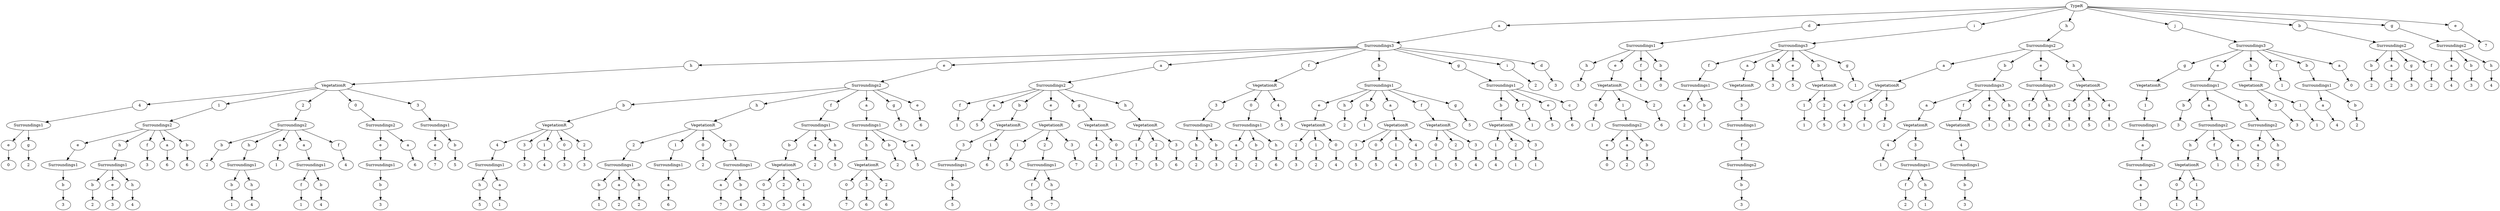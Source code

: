 // Decision Tree
digraph {
	root [label=TypeR]
	0.8932083009392452 [label=a]
	root -> 0.8932083009392452
	0.006617788697997229 [label=Surroundings3]
	0.8932083009392452 -> 0.006617788697997229
	0.25088798678830115 [label=d]
	root -> 0.25088798678830115
	0.6946678820086548 [label=Surroundings1]
	0.25088798678830115 -> 0.6946678820086548
	0.004736695402548063 [label=i]
	root -> 0.004736695402548063
	0.40614562993817926 [label=Surroundings3]
	0.004736695402548063 -> 0.40614562993817926
	0.036312869148275806 [label=h]
	root -> 0.036312869148275806
	0.41493392559196673 [label=Surroundings2]
	0.036312869148275806 -> 0.41493392559196673
	0.9506345859295724 [label=j]
	root -> 0.9506345859295724
	0.5369297224365537 [label=Surroundings3]
	0.9506345859295724 -> 0.5369297224365537
	0.2224667246285308 [label=b]
	root -> 0.2224667246285308
	0.5458796509866479 [label=Surroundings2]
	0.2224667246285308 -> 0.5458796509866479
	0.7232471515770076 [label=g]
	root -> 0.7232471515770076
	0.7829468932925876 [label=Surroundings2]
	0.7232471515770076 -> 0.7829468932925876
	0.3756350675185801 [label=e]
	root -> 0.3756350675185801
	0.19824369089071314 [label=7]
	0.3756350675185801 -> 0.19824369089071314
	0.006617788697997229 [label=Surroundings3]
	0.12127732216791398 [label=h]
	0.006617788697997229 -> 0.12127732216791398
	0.8229386339611682 [label=VegetationR]
	0.12127732216791398 -> 0.8229386339611682
	0.7427684862386933 [label=e]
	0.006617788697997229 -> 0.7427684862386933
	0.09344672488640116 [label=Surroundings2]
	0.7427684862386933 -> 0.09344672488640116
	0.20974594198372487 [label=a]
	0.006617788697997229 -> 0.20974594198372487
	0.8702581473109275 [label=Surroundings2]
	0.20974594198372487 -> 0.8702581473109275
	0.4449130150760805 [label=f]
	0.006617788697997229 -> 0.4449130150760805
	0.3399956211362758 [label=VegetationR]
	0.4449130150760805 -> 0.3399956211362758
	0.6372592635470593 [label=b]
	0.006617788697997229 -> 0.6372592635470593
	0.909272789396136 [label=Surroundings1]
	0.6372592635470593 -> 0.909272789396136
	0.35421865038159117 [label=g]
	0.006617788697997229 -> 0.35421865038159117
	0.2843452870026385 [label=Surroundings1]
	0.35421865038159117 -> 0.2843452870026385
	0.7768558091620736 [label=i]
	0.006617788697997229 -> 0.7768558091620736
	0.5635252446876873 [label=2]
	0.7768558091620736 -> 0.5635252446876873
	0.20597254814208654 [label=d]
	0.006617788697997229 -> 0.20597254814208654
	0.008518265050148077 [label=3]
	0.20597254814208654 -> 0.008518265050148077
	0.6946678820086548 [label=Surroundings1]
	0.22152598660750433 [label=h]
	0.6946678820086548 -> 0.22152598660750433
	0.8204014528107626 [label=3]
	0.22152598660750433 -> 0.8204014528107626
	0.7708632983429783 [label=e]
	0.6946678820086548 -> 0.7708632983429783
	0.5586218777296394 [label=VegetationR]
	0.7708632983429783 -> 0.5586218777296394
	0.4583061586382692 [label=f]
	0.6946678820086548 -> 0.4583061586382692
	0.9050714901071624 [label=1]
	0.4583061586382692 -> 0.9050714901071624
	0.5330920431140651 [label=b]
	0.6946678820086548 -> 0.5330920431140651
	0.7663082114224463 [label=0]
	0.5330920431140651 -> 0.7663082114224463
	0.40614562993817926 [label=Surroundings3]
	0.5039853410828553 [label=f]
	0.40614562993817926 -> 0.5039853410828553
	0.06834741674465095 [label=Surroundings1]
	0.5039853410828553 -> 0.06834741674465095
	0.5075504903134054 [label=a]
	0.40614562993817926 -> 0.5075504903134054
	0.9915053636652187 [label=VegetationR]
	0.5075504903134054 -> 0.9915053636652187
	0.6571361392200878 [label=h]
	0.40614562993817926 -> 0.6571361392200878
	0.32998995106903684 [label=3]
	0.6571361392200878 -> 0.32998995106903684
	0.528755362082884 [label=e]
	0.40614562993817926 -> 0.528755362082884
	0.7477620090625516 [label=5]
	0.528755362082884 -> 0.7477620090625516
	0.7361788863894481 [label=b]
	0.40614562993817926 -> 0.7361788863894481
	0.18150566758076536 [label=VegetationR]
	0.7361788863894481 -> 0.18150566758076536
	0.6396709731554242 [label=g]
	0.40614562993817926 -> 0.6396709731554242
	0.24824095556103198 [label=1]
	0.6396709731554242 -> 0.24824095556103198
	0.41493392559196673 [label=Surroundings2]
	0.22146315035025976 [label=a]
	0.41493392559196673 -> 0.22146315035025976
	0.36911164461206214 [label=VegetationR]
	0.22146315035025976 -> 0.36911164461206214
	0.055464414893743874 [label=b]
	0.41493392559196673 -> 0.055464414893743874
	0.9202989658754981 [label=Surroundings3]
	0.055464414893743874 -> 0.9202989658754981
	0.3451740103242883 [label=e]
	0.41493392559196673 -> 0.3451740103242883
	0.358105582518645 [label=Surroundings3]
	0.3451740103242883 -> 0.358105582518645
	0.40852349125967824 [label=h]
	0.41493392559196673 -> 0.40852349125967824
	0.448257577024761 [label=VegetationR]
	0.40852349125967824 -> 0.448257577024761
	0.5369297224365537 [label=Surroundings3]
	0.7455199738680144 [label=g]
	0.5369297224365537 -> 0.7455199738680144
	0.1725471150522938 [label=VegetationR]
	0.7455199738680144 -> 0.1725471150522938
	0.11427201057400949 [label=e]
	0.5369297224365537 -> 0.11427201057400949
	0.9510821225110528 [label=Surroundings1]
	0.11427201057400949 -> 0.9510821225110528
	0.313794391822823 [label=h]
	0.5369297224365537 -> 0.313794391822823
	0.21144509846402837 [label=VegetationR]
	0.313794391822823 -> 0.21144509846402837
	0.8825747998793785 [label=f]
	0.5369297224365537 -> 0.8825747998793785
	0.846565915261078 [label=1]
	0.8825747998793785 -> 0.846565915261078
	0.5549142547873732 [label=b]
	0.5369297224365537 -> 0.5549142547873732
	0.5301691062422906 [label=Surroundings1]
	0.5549142547873732 -> 0.5301691062422906
	0.8346512280715891 [label=a]
	0.5369297224365537 -> 0.8346512280715891
	0.5361339228561051 [label=0]
	0.8346512280715891 -> 0.5361339228561051
	0.5458796509866479 [label=Surroundings2]
	0.0361197270106256 [label=b]
	0.5458796509866479 -> 0.0361197270106256
	0.7676844337863462 [label=2]
	0.0361197270106256 -> 0.7676844337863462
	0.026702560089045257 [label=a]
	0.5458796509866479 -> 0.026702560089045257
	0.33991104654156523 [label=2]
	0.026702560089045257 -> 0.33991104654156523
	0.6399485350163473 [label=g]
	0.5458796509866479 -> 0.6399485350163473
	0.3809747847755536 [label=3]
	0.6399485350163473 -> 0.3809747847755536
	0.97663485134741 [label=f]
	0.5458796509866479 -> 0.97663485134741
	0.0021812382001094033 [label=2]
	0.97663485134741 -> 0.0021812382001094033
	0.7829468932925876 [label=Surroundings2]
	0.3174210111197674 [label=a]
	0.7829468932925876 -> 0.3174210111197674
	0.7063099431668041 [label=4]
	0.3174210111197674 -> 0.7063099431668041
	0.268185475064348 [label=b]
	0.7829468932925876 -> 0.268185475064348
	0.397399392784459 [label=3]
	0.268185475064348 -> 0.397399392784459
	0.6026030273683245 [label=h]
	0.7829468932925876 -> 0.6026030273683245
	0.9645078991491668 [label=4]
	0.6026030273683245 -> 0.9645078991491668
	0.8229386339611682 [label=VegetationR]
	0.038219609433669866 [label=4]
	0.8229386339611682 -> 0.038219609433669866
	0.593463559185112 [label=Surroundings1]
	0.038219609433669866 -> 0.593463559185112
	0.918557238710775 [label=1]
	0.8229386339611682 -> 0.918557238710775
	0.37898984015064163 [label=Surroundings2]
	0.918557238710775 -> 0.37898984015064163
	0.11963453067298435 [label=2]
	0.8229386339611682 -> 0.11963453067298435
	0.2828926522118662 [label=Surroundings2]
	0.11963453067298435 -> 0.2828926522118662
	0.626924570500211 [label=0]
	0.8229386339611682 -> 0.626924570500211
	0.6894616375352278 [label=Surroundings2]
	0.626924570500211 -> 0.6894616375352278
	0.7734950784763327 [label=3]
	0.8229386339611682 -> 0.7734950784763327
	0.47093558265164037 [label=Surroundings1]
	0.7734950784763327 -> 0.47093558265164037
	0.09344672488640116 [label=Surroundings2]
	0.27348343371555917 [label=b]
	0.09344672488640116 -> 0.27348343371555917
	0.8034682338693296 [label=VegetationR]
	0.27348343371555917 -> 0.8034682338693296
	0.7407858378232723 [label=h]
	0.09344672488640116 -> 0.7407858378232723
	0.5710111432629182 [label=VegetationR]
	0.7407858378232723 -> 0.5710111432629182
	0.5083347225902863 [label=f]
	0.09344672488640116 -> 0.5083347225902863
	0.8148687071577241 [label=Surroundings1]
	0.5083347225902863 -> 0.8148687071577241
	0.9304863088200885 [label=a]
	0.09344672488640116 -> 0.9304863088200885
	0.9388817468924039 [label=Surroundings1]
	0.9304863088200885 -> 0.9388817468924039
	0.49681572888067027 [label=g]
	0.09344672488640116 -> 0.49681572888067027
	0.8792722276655973 [label=5]
	0.49681572888067027 -> 0.8792722276655973
	0.00904236657568569 [label=e]
	0.09344672488640116 -> 0.00904236657568569
	0.2841843159628712 [label=6]
	0.00904236657568569 -> 0.2841843159628712
	0.8702581473109275 [label=Surroundings2]
	0.1889369878910644 [label=f]
	0.8702581473109275 -> 0.1889369878910644
	0.4871983957881961 [label=1]
	0.1889369878910644 -> 0.4871983957881961
	0.12839254126011201 [label=a]
	0.8702581473109275 -> 0.12839254126011201
	0.1888384567795247 [label=5]
	0.12839254126011201 -> 0.1888384567795247
	0.9233336055873624 [label=b]
	0.8702581473109275 -> 0.9233336055873624
	0.6921067208247231 [label=VegetationR]
	0.9233336055873624 -> 0.6921067208247231
	0.16410089400855998 [label=e]
	0.8702581473109275 -> 0.16410089400855998
	0.8762471907259285 [label=VegetationR]
	0.16410089400855998 -> 0.8762471907259285
	0.6991065401445515 [label=g]
	0.8702581473109275 -> 0.6991065401445515
	0.669360786759651 [label=VegetationR]
	0.6991065401445515 -> 0.669360786759651
	0.7480658285066049 [label=h]
	0.8702581473109275 -> 0.7480658285066049
	0.63485463020118 [label=VegetationR]
	0.7480658285066049 -> 0.63485463020118
	0.3399956211362758 [label=VegetationR]
	0.38363456808418694 [label=3]
	0.3399956211362758 -> 0.38363456808418694
	0.3863150999211665 [label=Surroundings2]
	0.38363456808418694 -> 0.3863150999211665
	0.054491600788736494 [label=0]
	0.3399956211362758 -> 0.054491600788736494
	0.9026128323526629 [label=Surroundings1]
	0.054491600788736494 -> 0.9026128323526629
	0.4986277484304499 [label=4]
	0.3399956211362758 -> 0.4986277484304499
	0.5959621585968895 [label=5]
	0.4986277484304499 -> 0.5959621585968895
	0.909272789396136 [label=Surroundings1]
	0.061337394604796924 [label=e]
	0.909272789396136 -> 0.061337394604796924
	0.01180323030261976 [label=VegetationR]
	0.061337394604796924 -> 0.01180323030261976
	0.7885116317927297 [label=h]
	0.909272789396136 -> 0.7885116317927297
	0.4896418973969524 [label=2]
	0.7885116317927297 -> 0.4896418973969524
	0.49163887081344304 [label=b]
	0.909272789396136 -> 0.49163887081344304
	0.7672456999168352 [label=1]
	0.49163887081344304 -> 0.7672456999168352
	0.9655340958689036 [label=a]
	0.909272789396136 -> 0.9655340958689036
	0.9835441874876191 [label=VegetationR]
	0.9655340958689036 -> 0.9835441874876191
	0.3500718472114469 [label=f]
	0.909272789396136 -> 0.3500718472114469
	0.5898438021657393 [label=VegetationR]
	0.3500718472114469 -> 0.5898438021657393
	0.23887551435337495 [label=g]
	0.909272789396136 -> 0.23887551435337495
	0.9344480110153462 [label=5]
	0.23887551435337495 -> 0.9344480110153462
	0.2843452870026385 [label=Surroundings1]
	0.34044426187460686 [label=b]
	0.2843452870026385 -> 0.34044426187460686
	0.7096010007160047 [label=VegetationR]
	0.34044426187460686 -> 0.7096010007160047
	0.7779804956548946 [label=f]
	0.2843452870026385 -> 0.7779804956548946
	0.04901340644448915 [label=1]
	0.7779804956548946 -> 0.04901340644448915
	0.5357953031966611 [label=e]
	0.2843452870026385 -> 0.5357953031966611
	0.8212451371466059 [label=5]
	0.5357953031966611 -> 0.8212451371466059
	0.5962770613650861 [label=c]
	0.2843452870026385 -> 0.5962770613650861
	0.7718025875069082 [label=6]
	0.5962770613650861 -> 0.7718025875069082
	0.5586218777296394 [label=VegetationR]
	0.6293287180335114 [label=0]
	0.5586218777296394 -> 0.6293287180335114
	0.4350727432487873 [label=1]
	0.6293287180335114 -> 0.4350727432487873
	0.3208295191803616 [label=1]
	0.5586218777296394 -> 0.3208295191803616
	0.5922373069149236 [label=Surroundings2]
	0.3208295191803616 -> 0.5922373069149236
	0.6769570614684729 [label=2]
	0.5586218777296394 -> 0.6769570614684729
	0.7882835698808088 [label=6]
	0.6769570614684729 -> 0.7882835698808088
	0.06834741674465095 [label=Surroundings1]
	0.8159490850230914 [label=a]
	0.06834741674465095 -> 0.8159490850230914
	0.8061935735118405 [label=2]
	0.8159490850230914 -> 0.8061935735118405
	0.6047987423295124 [label=b]
	0.06834741674465095 -> 0.6047987423295124
	0.058335702966581415 [label=1]
	0.6047987423295124 -> 0.058335702966581415
	0.9915053636652187 [label=VegetationR]
	0.04950286214038402 [label=3]
	0.9915053636652187 -> 0.04950286214038402
	0.8589822928957267 [label=Surroundings1]
	0.04950286214038402 -> 0.8589822928957267
	0.18150566758076536 [label=VegetationR]
	0.07703968089000401 [label=1]
	0.18150566758076536 -> 0.07703968089000401
	0.7493471428551555 [label=1]
	0.07703968089000401 -> 0.7493471428551555
	0.6598513566219766 [label=2]
	0.18150566758076536 -> 0.6598513566219766
	0.5610309425827186 [label=5]
	0.6598513566219766 -> 0.5610309425827186
	0.36911164461206214 [label=VegetationR]
	0.34182416061968346 [label=4]
	0.36911164461206214 -> 0.34182416061968346
	0.7991140710654249 [label=3]
	0.34182416061968346 -> 0.7991140710654249
	0.7105604046445326 [label=1]
	0.36911164461206214 -> 0.7105604046445326
	0.2665835087395394 [label=1]
	0.7105604046445326 -> 0.2665835087395394
	0.8366779162488951 [label=3]
	0.36911164461206214 -> 0.8366779162488951
	0.8984390335619086 [label=2]
	0.8366779162488951 -> 0.8984390335619086
	0.9202989658754981 [label=Surroundings3]
	0.5977555630849906 [label=a]
	0.9202989658754981 -> 0.5977555630849906
	0.4403037639694709 [label=VegetationR]
	0.5977555630849906 -> 0.4403037639694709
	0.12976113444705717 [label=f]
	0.9202989658754981 -> 0.12976113444705717
	0.838618402445597 [label=VegetationR]
	0.12976113444705717 -> 0.838618402445597
	0.9234978724434265 [label=e]
	0.9202989658754981 -> 0.9234978724434265
	0.42094871573387627 [label=1]
	0.9234978724434265 -> 0.42094871573387627
	0.19033008684262498 [label=h]
	0.9202989658754981 -> 0.19033008684262498
	0.7393226489400782 [label=1]
	0.19033008684262498 -> 0.7393226489400782
	0.358105582518645 [label=Surroundings3]
	0.5282142253281743 [label=f]
	0.358105582518645 -> 0.5282142253281743
	0.007685794093898024 [label=4]
	0.5282142253281743 -> 0.007685794093898024
	0.9710920362714682 [label=h]
	0.358105582518645 -> 0.9710920362714682
	0.3838538397790363 [label=2]
	0.9710920362714682 -> 0.3838538397790363
	0.448257577024761 [label=VegetationR]
	0.6625415361093492 [label=2]
	0.448257577024761 -> 0.6625415361093492
	0.8941037238634997 [label=1]
	0.6625415361093492 -> 0.8941037238634997
	0.29875378809495734 [label=3]
	0.448257577024761 -> 0.29875378809495734
	0.17680944012756206 [label=5]
	0.29875378809495734 -> 0.17680944012756206
	0.5327962288006121 [label=4]
	0.448257577024761 -> 0.5327962288006121
	0.9324541335111396 [label=1]
	0.5327962288006121 -> 0.9324541335111396
	0.1725471150522938 [label=VegetationR]
	0.7348089466192429 [label=1]
	0.1725471150522938 -> 0.7348089466192429
	0.9360522658963122 [label=Surroundings1]
	0.7348089466192429 -> 0.9360522658963122
	0.9510821225110528 [label=Surroundings1]
	0.10999763563252196 [label=b]
	0.9510821225110528 -> 0.10999763563252196
	0.5058137800181431 [label=3]
	0.10999763563252196 -> 0.5058137800181431
	0.45287323311343264 [label=a]
	0.9510821225110528 -> 0.45287323311343264
	0.01016446275455829 [label=Surroundings2]
	0.45287323311343264 -> 0.01016446275455829
	0.9733538938120474 [label=h]
	0.9510821225110528 -> 0.9733538938120474
	0.7166579072425491 [label=Surroundings2]
	0.9733538938120474 -> 0.7166579072425491
	0.21144509846402837 [label=VegetationR]
	0.6259595823126021 [label=3]
	0.21144509846402837 -> 0.6259595823126021
	0.21851077982229183 [label=3]
	0.6259595823126021 -> 0.21851077982229183
	0.3443440628482527 [label=1]
	0.21144509846402837 -> 0.3443440628482527
	0.6212037962910827 [label=1]
	0.3443440628482527 -> 0.6212037962910827
	0.5301691062422906 [label=Surroundings1]
	0.12926659112613603 [label=a]
	0.5301691062422906 -> 0.12926659112613603
	0.5387303440527421 [label=4]
	0.12926659112613603 -> 0.5387303440527421
	0.6374436133323995 [label=b]
	0.5301691062422906 -> 0.6374436133323995
	0.1423751417478233 [label=2]
	0.6374436133323995 -> 0.1423751417478233
	0.593463559185112 [label=Surroundings1]
	0.8148199528797373 [label=e]
	0.593463559185112 -> 0.8148199528797373
	0.04228501986996813 [label=0]
	0.8148199528797373 -> 0.04228501986996813
	0.3627226452229516 [label=g]
	0.593463559185112 -> 0.3627226452229516
	0.7500360417389987 [label=2]
	0.3627226452229516 -> 0.7500360417389987
	0.37898984015064163 [label=Surroundings2]
	0.13434225603384375 [label=e]
	0.37898984015064163 -> 0.13434225603384375
	0.27818567970349584 [label=Surroundings1]
	0.13434225603384375 -> 0.27818567970349584
	0.3948150636072135 [label=h]
	0.37898984015064163 -> 0.3948150636072135
	0.6165098269814886 [label=Surroundings1]
	0.3948150636072135 -> 0.6165098269814886
	0.7651955873539154 [label=f]
	0.37898984015064163 -> 0.7651955873539154
	0.15189959097210814 [label=3]
	0.7651955873539154 -> 0.15189959097210814
	0.7923976577201776 [label=a]
	0.37898984015064163 -> 0.7923976577201776
	0.2377975760493849 [label=6]
	0.7923976577201776 -> 0.2377975760493849
	0.9903014039642828 [label=b]
	0.37898984015064163 -> 0.9903014039642828
	0.06953469909719101 [label=6]
	0.9903014039642828 -> 0.06953469909719101
	0.2828926522118662 [label=Surroundings2]
	0.5089571195893551 [label=b]
	0.2828926522118662 -> 0.5089571195893551
	0.2948362031729652 [label=2]
	0.5089571195893551 -> 0.2948362031729652
	0.3101729731111418 [label=h]
	0.2828926522118662 -> 0.3101729731111418
	0.5810103103540366 [label=Surroundings1]
	0.3101729731111418 -> 0.5810103103540366
	0.3297880518166061 [label=e]
	0.2828926522118662 -> 0.3297880518166061
	0.9044594228023005 [label=1]
	0.3297880518166061 -> 0.9044594228023005
	0.9410711691381739 [label=a]
	0.2828926522118662 -> 0.9410711691381739
	0.04977363575665383 [label=Surroundings1]
	0.9410711691381739 -> 0.04977363575665383
	0.5112475970528905 [label=f]
	0.2828926522118662 -> 0.5112475970528905
	0.7246155655763868 [label=4]
	0.5112475970528905 -> 0.7246155655763868
	0.6894616375352278 [label=Surroundings2]
	0.9105150844164632 [label=e]
	0.6894616375352278 -> 0.9105150844164632
	0.29393982891871007 [label=Surroundings1]
	0.9105150844164632 -> 0.29393982891871007
	0.801300396953314 [label=a]
	0.6894616375352278 -> 0.801300396953314
	0.7567686775442193 [label=6]
	0.801300396953314 -> 0.7567686775442193
	0.47093558265164037 [label=Surroundings1]
	0.9383223147630408 [label=e]
	0.47093558265164037 -> 0.9383223147630408
	0.45951643416015764 [label=7]
	0.9383223147630408 -> 0.45951643416015764
	0.8798348976364411 [label=b]
	0.47093558265164037 -> 0.8798348976364411
	0.6087847638360803 [label=5]
	0.8798348976364411 -> 0.6087847638360803
	0.8034682338693296 [label=VegetationR]
	0.21483829824626244 [label=4]
	0.8034682338693296 -> 0.21483829824626244
	0.08905798045695634 [label=Surroundings1]
	0.21483829824626244 -> 0.08905798045695634
	0.4203767653319427 [label=3]
	0.8034682338693296 -> 0.4203767653319427
	0.7413271283775029 [label=3]
	0.4203767653319427 -> 0.7413271283775029
	0.7577962180480614 [label=1]
	0.8034682338693296 -> 0.7577962180480614
	0.6875400801889466 [label=4]
	0.7577962180480614 -> 0.6875400801889466
	0.7835180431284098 [label=0]
	0.8034682338693296 -> 0.7835180431284098
	0.9238058951456234 [label=3]
	0.7835180431284098 -> 0.9238058951456234
	0.6113039300575637 [label=2]
	0.8034682338693296 -> 0.6113039300575637
	0.8668354932463946 [label=3]
	0.6113039300575637 -> 0.8668354932463946
	0.5710111432629182 [label=VegetationR]
	0.43280527861245877 [label=2]
	0.5710111432629182 -> 0.43280527861245877
	0.898442480206786 [label=Surroundings1]
	0.43280527861245877 -> 0.898442480206786
	0.8595392754440315 [label=1]
	0.5710111432629182 -> 0.8595392754440315
	0.12932331254475216 [label=Surroundings1]
	0.8595392754440315 -> 0.12932331254475216
	0.030885606553350264 [label=0]
	0.5710111432629182 -> 0.030885606553350264
	0.6951678741211771 [label=2]
	0.030885606553350264 -> 0.6951678741211771
	0.436520430196607 [label=3]
	0.5710111432629182 -> 0.436520430196607
	0.1423761146803908 [label=Surroundings1]
	0.436520430196607 -> 0.1423761146803908
	0.8148687071577241 [label=Surroundings1]
	0.9319933391880006 [label=b]
	0.8148687071577241 -> 0.9319933391880006
	0.8209710707973523 [label=VegetationR]
	0.9319933391880006 -> 0.8209710707973523
	0.8829472808481325 [label=a]
	0.8148687071577241 -> 0.8829472808481325
	0.5146242287357278 [label=2]
	0.8829472808481325 -> 0.5146242287357278
	0.2594830057202091 [label=h]
	0.8148687071577241 -> 0.2594830057202091
	0.46388953364328467 [label=5]
	0.2594830057202091 -> 0.46388953364328467
	0.9388817468924039 [label=Surroundings1]
	0.03223540978761397 [label=h]
	0.9388817468924039 -> 0.03223540978761397
	0.3729822079233426 [label=VegetationR]
	0.03223540978761397 -> 0.3729822079233426
	0.3862940967882975 [label=b]
	0.9388817468924039 -> 0.3862940967882975
	0.027649592546422963 [label=2]
	0.3862940967882975 -> 0.027649592546422963
	0.4427333229695426 [label=a]
	0.9388817468924039 -> 0.4427333229695426
	0.03277661076697502 [label=5]
	0.4427333229695426 -> 0.03277661076697502
	0.6921067208247231 [label=VegetationR]
	0.003117573132555451 [label=3]
	0.6921067208247231 -> 0.003117573132555451
	0.8319411463787243 [label=Surroundings1]
	0.003117573132555451 -> 0.8319411463787243
	0.7903471842975359 [label=1]
	0.6921067208247231 -> 0.7903471842975359
	0.32485047325071925 [label=6]
	0.7903471842975359 -> 0.32485047325071925
	0.8762471907259285 [label=VegetationR]
	0.3896474138677992 [label=1]
	0.8762471907259285 -> 0.3896474138677992
	0.31976621451284826 [label=5]
	0.3896474138677992 -> 0.31976621451284826
	0.8300536727765488 [label=2]
	0.8762471907259285 -> 0.8300536727765488
	0.867586902773547 [label=Surroundings1]
	0.8300536727765488 -> 0.867586902773547
	0.4912813902867905 [label=3]
	0.8762471907259285 -> 0.4912813902867905
	0.9323531937898611 [label=7]
	0.4912813902867905 -> 0.9323531937898611
	0.669360786759651 [label=VegetationR]
	0.6426728229112187 [label=4]
	0.669360786759651 -> 0.6426728229112187
	0.9431073025605868 [label=2]
	0.6426728229112187 -> 0.9431073025605868
	0.5676195786920297 [label=0]
	0.669360786759651 -> 0.5676195786920297
	0.1580757763054379 [label=1]
	0.5676195786920297 -> 0.1580757763054379
	0.63485463020118 [label=VegetationR]
	0.599943080401543 [label=1]
	0.63485463020118 -> 0.599943080401543
	0.43679324948123277 [label=7]
	0.599943080401543 -> 0.43679324948123277
	0.6073924522097012 [label=2]
	0.63485463020118 -> 0.6073924522097012
	0.5213838824042689 [label=5]
	0.6073924522097012 -> 0.5213838824042689
	0.24816139714609875 [label=3]
	0.63485463020118 -> 0.24816139714609875
	0.6894924609026327 [label=6]
	0.24816139714609875 -> 0.6894924609026327
	0.3863150999211665 [label=Surroundings2]
	0.17644480162146925 [label=h]
	0.3863150999211665 -> 0.17644480162146925
	0.21228366395889342 [label=2]
	0.17644480162146925 -> 0.21228366395889342
	0.584273645862626 [label=b]
	0.3863150999211665 -> 0.584273645862626
	0.44512974310729536 [label=3]
	0.584273645862626 -> 0.44512974310729536
	0.9026128323526629 [label=Surroundings1]
	0.05781578670156806 [label=a]
	0.9026128323526629 -> 0.05781578670156806
	0.3177669465570446 [label=2]
	0.05781578670156806 -> 0.3177669465570446
	0.6916341579353786 [label=b]
	0.9026128323526629 -> 0.6916341579353786
	0.2777815697809891 [label=2]
	0.6916341579353786 -> 0.2777815697809891
	0.5550751540937992 [label=h]
	0.9026128323526629 -> 0.5550751540937992
	0.7425942390051609 [label=6]
	0.5550751540937992 -> 0.7425942390051609
	0.01180323030261976 [label=VegetationR]
	0.8457336681495519 [label=2]
	0.01180323030261976 -> 0.8457336681495519
	0.6552974053360092 [label=3]
	0.8457336681495519 -> 0.6552974053360092
	0.9300296101112177 [label=1]
	0.01180323030261976 -> 0.9300296101112177
	0.3876523879364686 [label=2]
	0.9300296101112177 -> 0.3876523879364686
	0.5107548407341117 [label=0]
	0.01180323030261976 -> 0.5107548407341117
	0.28383607598891414 [label=4]
	0.5107548407341117 -> 0.28383607598891414
	0.9835441874876191 [label=VegetationR]
	0.8342268712290349 [label=3]
	0.9835441874876191 -> 0.8342268712290349
	0.5123589243608596 [label=5]
	0.8342268712290349 -> 0.5123589243608596
	0.8968806046608914 [label=0]
	0.9835441874876191 -> 0.8968806046608914
	0.4556302244782323 [label=5]
	0.8968806046608914 -> 0.4556302244782323
	0.9369379720451887 [label=1]
	0.9835441874876191 -> 0.9369379720451887
	0.04780648348043259 [label=4]
	0.9369379720451887 -> 0.04780648348043259
	0.8996244357022257 [label=4]
	0.9835441874876191 -> 0.8996244357022257
	0.13401419580661444 [label=5]
	0.8996244357022257 -> 0.13401419580661444
	0.5898438021657393 [label=VegetationR]
	0.44383889683330957 [label=0]
	0.5898438021657393 -> 0.44383889683330957
	0.8416730433283309 [label=1]
	0.44383889683330957 -> 0.8416730433283309
	0.22263077197739756 [label=2]
	0.5898438021657393 -> 0.22263077197739756
	0.7368710991206234 [label=5]
	0.22263077197739756 -> 0.7368710991206234
	0.13590482039809715 [label=3]
	0.5898438021657393 -> 0.13590482039809715
	0.025472041542479618 [label=4]
	0.13590482039809715 -> 0.025472041542479618
	0.7096010007160047 [label=VegetationR]
	0.621577112940582 [label=1]
	0.7096010007160047 -> 0.621577112940582
	0.4735152100447406 [label=4]
	0.621577112940582 -> 0.4735152100447406
	0.8423884397484637 [label=2]
	0.7096010007160047 -> 0.8423884397484637
	0.6042421369904375 [label=1]
	0.8423884397484637 -> 0.6042421369904375
	0.0038062642406545555 [label=3]
	0.7096010007160047 -> 0.0038062642406545555
	0.6563703322003106 [label=1]
	0.0038062642406545555 -> 0.6563703322003106
	0.5922373069149236 [label=Surroundings2]
	0.9491950376436074 [label=e]
	0.5922373069149236 -> 0.9491950376436074
	0.20436575893240583 [label=0]
	0.9491950376436074 -> 0.20436575893240583
	0.5077331958008268 [label=a]
	0.5922373069149236 -> 0.5077331958008268
	0.8993613153863721 [label=2]
	0.5077331958008268 -> 0.8993613153863721
	0.3943696429202084 [label=b]
	0.5922373069149236 -> 0.3943696429202084
	0.10426244937987383 [label=3]
	0.3943696429202084 -> 0.10426244937987383
	0.8589822928957267 [label=Surroundings1]
	0.625641980942285 [label=f]
	0.8589822928957267 -> 0.625641980942285
	0.7052900254931955 [label=Surroundings2]
	0.625641980942285 -> 0.7052900254931955
	0.4403037639694709 [label=VegetationR]
	0.5075874829902505 [label=4]
	0.4403037639694709 -> 0.5075874829902505
	0.1297287638992376 [label=1]
	0.5075874829902505 -> 0.1297287638992376
	0.22720406702872387 [label=3]
	0.4403037639694709 -> 0.22720406702872387
	0.6388288494167632 [label=Surroundings1]
	0.22720406702872387 -> 0.6388288494167632
	0.838618402445597 [label=VegetationR]
	0.13218837241946502 [label=4]
	0.838618402445597 -> 0.13218837241946502
	0.043843851425178104 [label=Surroundings1]
	0.13218837241946502 -> 0.043843851425178104
	0.9360522658963122 [label=Surroundings1]
	0.5720299886226643 [label=a]
	0.9360522658963122 -> 0.5720299886226643
	0.471650787542943 [label=Surroundings2]
	0.5720299886226643 -> 0.471650787542943
	0.01016446275455829 [label=Surroundings2]
	0.34877428873491134 [label=h]
	0.01016446275455829 -> 0.34877428873491134
	0.5146951275077108 [label=VegetationR]
	0.34877428873491134 -> 0.5146951275077108
	0.34325415957094574 [label=f]
	0.01016446275455829 -> 0.34325415957094574
	0.7575458729390098 [label=1]
	0.34325415957094574 -> 0.7575458729390098
	0.09868217402674195 [label=a]
	0.01016446275455829 -> 0.09868217402674195
	0.26517428990936176 [label=1]
	0.09868217402674195 -> 0.26517428990936176
	0.7166579072425491 [label=Surroundings2]
	0.5202664817319844 [label=a]
	0.7166579072425491 -> 0.5202664817319844
	0.311480312720701 [label=2]
	0.5202664817319844 -> 0.311480312720701
	0.5472096045837244 [label=h]
	0.7166579072425491 -> 0.5472096045837244
	0.806732498910034 [label=0]
	0.5472096045837244 -> 0.806732498910034
	0.27818567970349584 [label=Surroundings1]
	0.9040929209049147 [label=b]
	0.27818567970349584 -> 0.9040929209049147
	0.12997225966383108 [label=3]
	0.9040929209049147 -> 0.12997225966383108
	0.6165098269814886 [label=Surroundings1]
	0.7076412832012965 [label=b]
	0.6165098269814886 -> 0.7076412832012965
	0.051627176123182794 [label=2]
	0.7076412832012965 -> 0.051627176123182794
	0.8919089653914716 [label=e]
	0.6165098269814886 -> 0.8919089653914716
	0.7432641076756309 [label=3]
	0.8919089653914716 -> 0.7432641076756309
	0.3435977698588266 [label=h]
	0.6165098269814886 -> 0.3435977698588266
	0.9172712083327486 [label=4]
	0.3435977698588266 -> 0.9172712083327486
	0.5810103103540366 [label=Surroundings1]
	0.7874077390222163 [label=b]
	0.5810103103540366 -> 0.7874077390222163
	0.6273719380582823 [label=1]
	0.7874077390222163 -> 0.6273719380582823
	0.825787919739971 [label=h]
	0.5810103103540366 -> 0.825787919739971
	0.732889991810034 [label=4]
	0.825787919739971 -> 0.732889991810034
	0.04977363575665383 [label=Surroundings1]
	0.4123013809919095 [label=f]
	0.04977363575665383 -> 0.4123013809919095
	0.7980136278909412 [label=1]
	0.4123013809919095 -> 0.7980136278909412
	0.3604207925071593 [label=b]
	0.04977363575665383 -> 0.3604207925071593
	0.10332716410442366 [label=4]
	0.3604207925071593 -> 0.10332716410442366
	0.29393982891871007 [label=Surroundings1]
	0.25314287765541343 [label=b]
	0.29393982891871007 -> 0.25314287765541343
	0.07265952023824762 [label=3]
	0.25314287765541343 -> 0.07265952023824762
	0.08905798045695634 [label=Surroundings1]
	0.5187371888606631 [label=h]
	0.08905798045695634 -> 0.5187371888606631
	0.6652951988886755 [label=5]
	0.5187371888606631 -> 0.6652951988886755
	0.7932366603448046 [label=a]
	0.08905798045695634 -> 0.7932366603448046
	0.7225602498886543 [label=1]
	0.7932366603448046 -> 0.7225602498886543
	0.898442480206786 [label=Surroundings1]
	0.45514066737188896 [label=b]
	0.898442480206786 -> 0.45514066737188896
	0.4542320888498601 [label=1]
	0.45514066737188896 -> 0.4542320888498601
	0.6803106520901437 [label=a]
	0.898442480206786 -> 0.6803106520901437
	0.45325497592281205 [label=2]
	0.6803106520901437 -> 0.45325497592281205
	0.13145369352132763 [label=h]
	0.898442480206786 -> 0.13145369352132763
	0.30620040897985046 [label=2]
	0.13145369352132763 -> 0.30620040897985046
	0.12932331254475216 [label=Surroundings1]
	0.5858447143067392 [label=a]
	0.12932331254475216 -> 0.5858447143067392
	0.4764012056287309 [label=6]
	0.5858447143067392 -> 0.4764012056287309
	0.1423761146803908 [label=Surroundings1]
	0.5223954445994973 [label=a]
	0.1423761146803908 -> 0.5223954445994973
	0.060495151103672096 [label=7]
	0.5223954445994973 -> 0.060495151103672096
	0.0937871814629686 [label=b]
	0.1423761146803908 -> 0.0937871814629686
	0.19276443918670016 [label=4]
	0.0937871814629686 -> 0.19276443918670016
	0.8209710707973523 [label=VegetationR]
	0.6975499641247153 [label=0]
	0.8209710707973523 -> 0.6975499641247153
	0.39581098323492203 [label=3]
	0.6975499641247153 -> 0.39581098323492203
	0.709324207623142 [label=2]
	0.8209710707973523 -> 0.709324207623142
	0.12287949300444423 [label=3]
	0.709324207623142 -> 0.12287949300444423
	0.2626327889889216 [label=1]
	0.8209710707973523 -> 0.2626327889889216
	0.7147159302500236 [label=4]
	0.2626327889889216 -> 0.7147159302500236
	0.3729822079233426 [label=VegetationR]
	0.18786343746736534 [label=0]
	0.3729822079233426 -> 0.18786343746736534
	0.44626700988225954 [label=7]
	0.18786343746736534 -> 0.44626700988225954
	0.36068667472348814 [label=3]
	0.3729822079233426 -> 0.36068667472348814
	0.6481583731346418 [label=6]
	0.36068667472348814 -> 0.6481583731346418
	0.8521383111808081 [label=2]
	0.3729822079233426 -> 0.8521383111808081
	0.6992743663032263 [label=6]
	0.8521383111808081 -> 0.6992743663032263
	0.8319411463787243 [label=Surroundings1]
	0.8852135702052768 [label=b]
	0.8319411463787243 -> 0.8852135702052768
	0.9285819493205614 [label=5]
	0.8852135702052768 -> 0.9285819493205614
	0.867586902773547 [label=Surroundings1]
	0.6963897937692596 [label=f]
	0.867586902773547 -> 0.6963897937692596
	0.44685656336084767 [label=5]
	0.6963897937692596 -> 0.44685656336084767
	0.41689032619439503 [label=h]
	0.867586902773547 -> 0.41689032619439503
	0.9645030631582902 [label=7]
	0.41689032619439503 -> 0.9645030631582902
	0.7052900254931955 [label=Surroundings2]
	0.2956620837583206 [label=b]
	0.7052900254931955 -> 0.2956620837583206
	0.3900259559551563 [label=3]
	0.2956620837583206 -> 0.3900259559551563
	0.6388288494167632 [label=Surroundings1]
	0.9494718082611836 [label=f]
	0.6388288494167632 -> 0.9494718082611836
	0.9014378147760782 [label=2]
	0.9494718082611836 -> 0.9014378147760782
	0.4849776807271138 [label=h]
	0.6388288494167632 -> 0.4849776807271138
	0.5607478866978939 [label=1]
	0.4849776807271138 -> 0.5607478866978939
	0.043843851425178104 [label=Surroundings1]
	0.3199404194776967 [label=b]
	0.043843851425178104 -> 0.3199404194776967
	0.7518540545728675 [label=3]
	0.3199404194776967 -> 0.7518540545728675
	0.471650787542943 [label=Surroundings2]
	0.5944097541720798 [label=a]
	0.471650787542943 -> 0.5944097541720798
	0.6748240094474218 [label=1]
	0.5944097541720798 -> 0.6748240094474218
	0.5146951275077108 [label=VegetationR]
	0.8527177132928194 [label=0]
	0.5146951275077108 -> 0.8527177132928194
	0.6831240050483861 [label=1]
	0.8527177132928194 -> 0.6831240050483861
	0.10098343185797198 [label=1]
	0.5146951275077108 -> 0.10098343185797198
	0.9866757895255982 [label=1]
	0.10098343185797198 -> 0.9866757895255982
}
